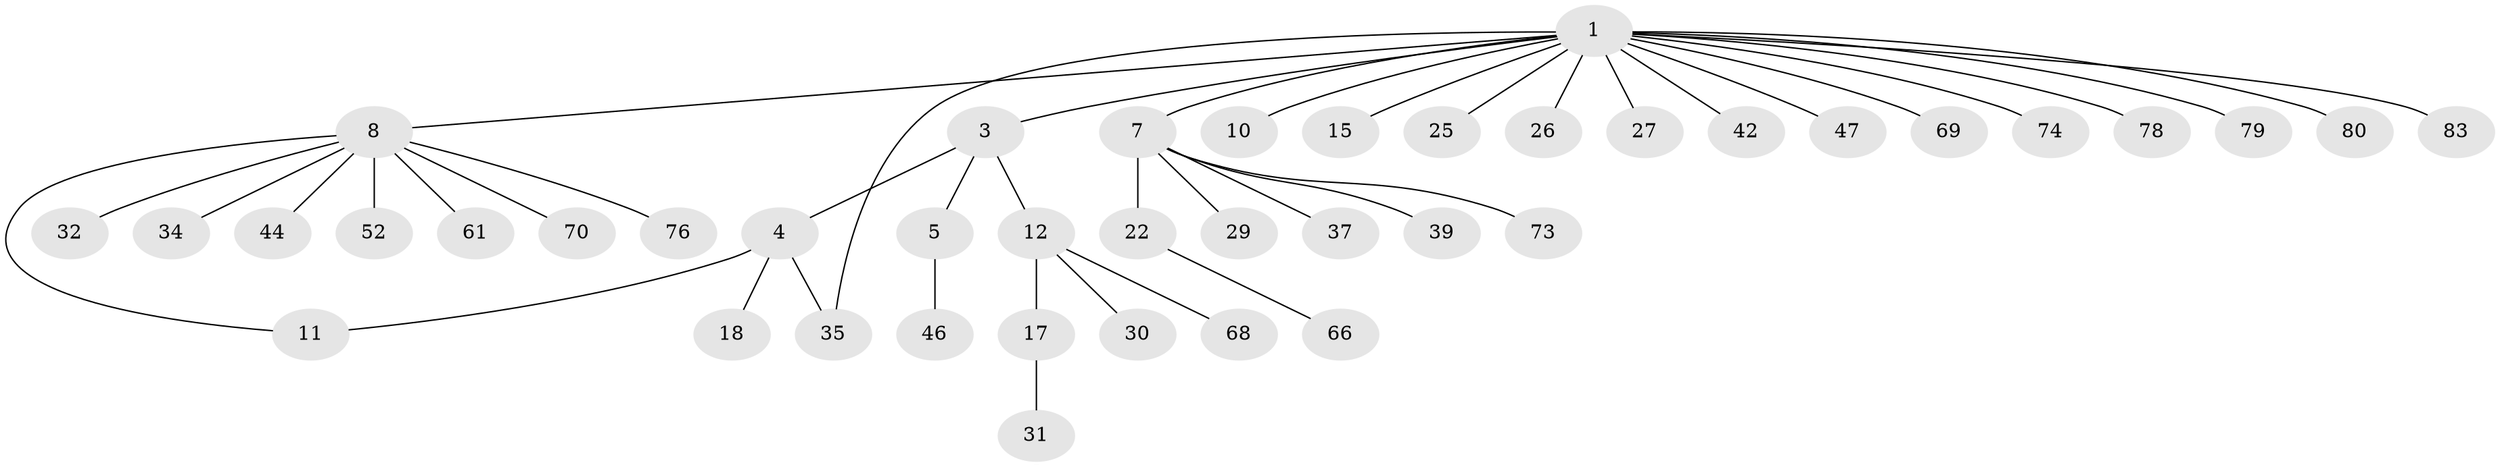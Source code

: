 // original degree distribution, {8: 0.012048192771084338, 14: 0.012048192771084338, 6: 0.012048192771084338, 10: 0.012048192771084338, 2: 0.1686746987951807, 3: 0.10843373493975904, 7: 0.012048192771084338, 9: 0.012048192771084338, 1: 0.6144578313253012, 4: 0.03614457831325301}
// Generated by graph-tools (version 1.1) at 2025/18/03/04/25 18:18:26]
// undirected, 41 vertices, 42 edges
graph export_dot {
graph [start="1"]
  node [color=gray90,style=filled];
  1 [super="+33+2+13"];
  3 [super="+51+21"];
  4 [super="+16+6+65+49+19+43"];
  5;
  7;
  8;
  10;
  11 [super="+14+45"];
  12;
  15 [super="+38"];
  17 [super="+50+20"];
  18 [super="+40"];
  22 [super="+55+58+64"];
  25;
  26;
  27 [super="+60"];
  29;
  30;
  31;
  32;
  34;
  35 [super="+77+36"];
  37;
  39;
  42 [super="+82"];
  44;
  46 [super="+56"];
  47 [super="+54"];
  52;
  61;
  66;
  68;
  69 [super="+75"];
  70;
  73;
  74;
  76;
  78;
  79;
  80;
  83;
  1 -- 15;
  1 -- 42;
  1 -- 74;
  1 -- 79;
  1 -- 83;
  1 -- 3;
  1 -- 35 [weight=2];
  1 -- 69;
  1 -- 7;
  1 -- 8;
  1 -- 10;
  1 -- 78;
  1 -- 47;
  1 -- 80;
  1 -- 25;
  1 -- 26;
  1 -- 27;
  3 -- 4;
  3 -- 5;
  3 -- 12;
  4 -- 11;
  4 -- 18;
  4 -- 35;
  5 -- 46;
  7 -- 22 [weight=2];
  7 -- 29;
  7 -- 37;
  7 -- 39;
  7 -- 73;
  8 -- 32;
  8 -- 34;
  8 -- 44;
  8 -- 52;
  8 -- 61;
  8 -- 70;
  8 -- 76;
  8 -- 11;
  12 -- 17;
  12 -- 30;
  12 -- 68;
  17 -- 31;
  22 -- 66;
}
